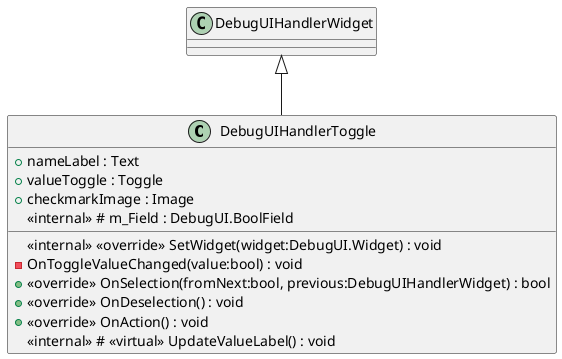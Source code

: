 @startuml
class DebugUIHandlerToggle {
    + nameLabel : Text
    + valueToggle : Toggle
    + checkmarkImage : Image
    <<internal>> # m_Field : DebugUI.BoolField
    <<internal>> <<override>> SetWidget(widget:DebugUI.Widget) : void
    - OnToggleValueChanged(value:bool) : void
    + <<override>> OnSelection(fromNext:bool, previous:DebugUIHandlerWidget) : bool
    + <<override>> OnDeselection() : void
    + <<override>> OnAction() : void
    <<internal>> # <<virtual>> UpdateValueLabel() : void
}
DebugUIHandlerWidget <|-- DebugUIHandlerToggle
@enduml
